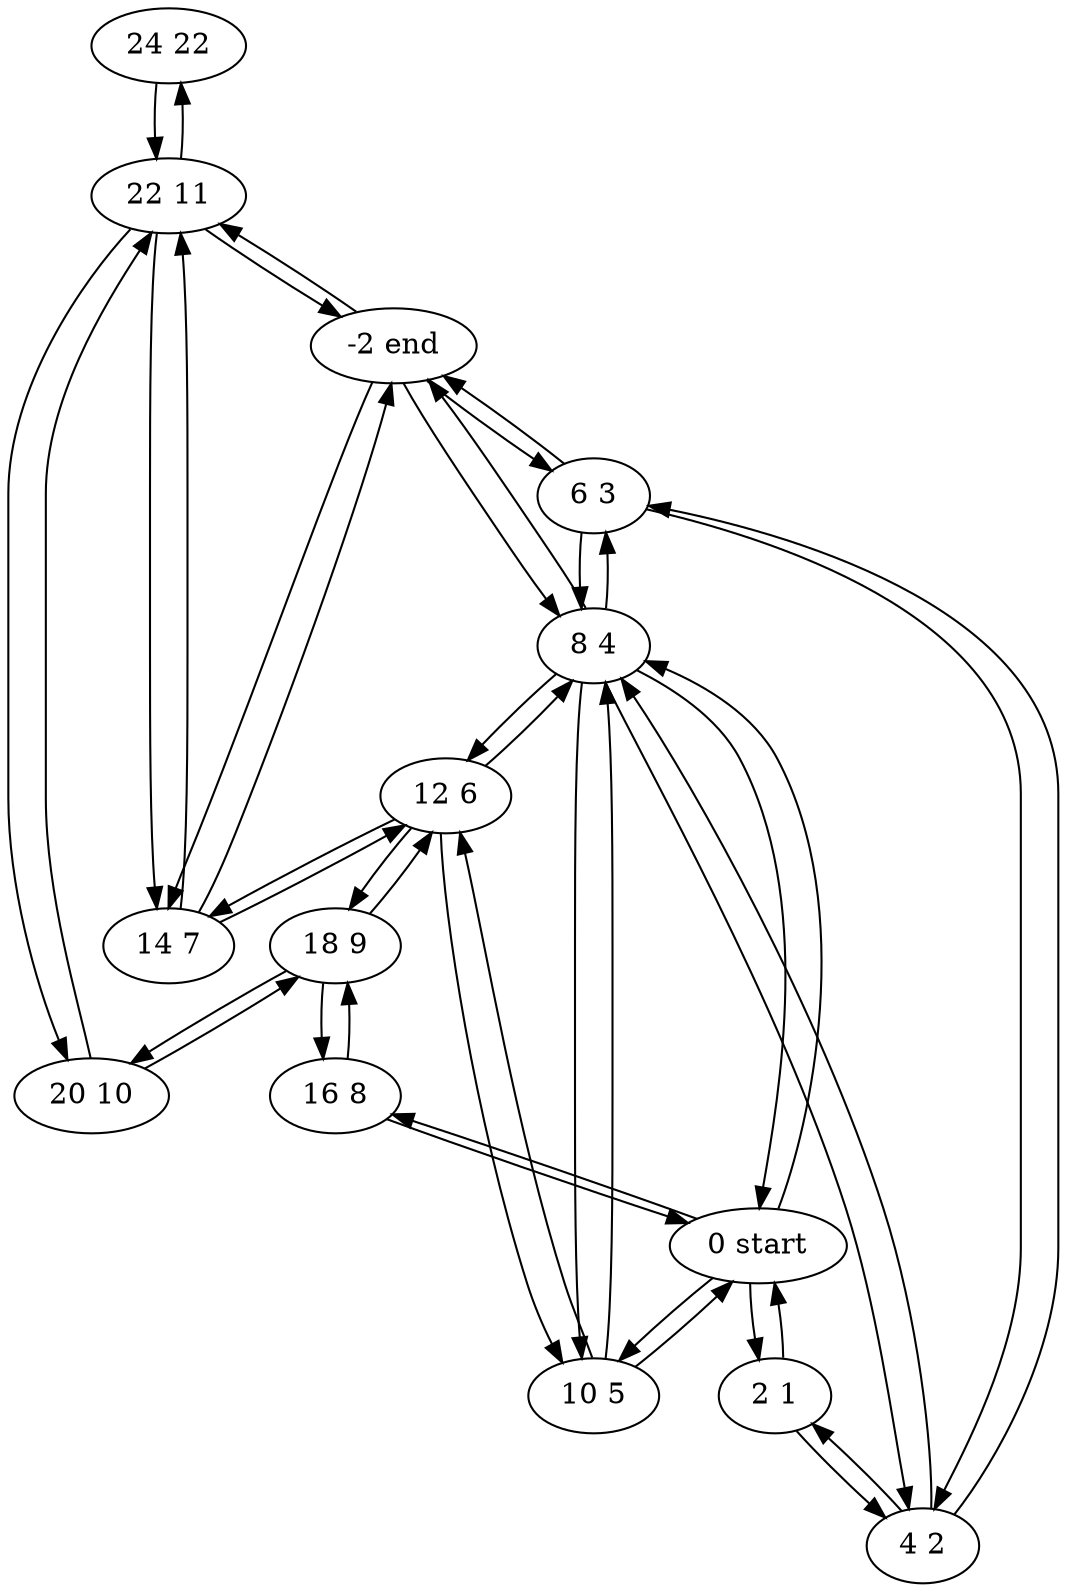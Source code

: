 digraph 3 {
	"24 22";
	"22 11";
	"20 10";
	"18 9";
	"16 8";
	"14 7";
	"12 6";
	"10 5";
	"8 4";
	"6 3";
	"4 2";
	"2 1";
	"0 start";
	"-2 end";
	"24 22" -> "22 11";
	"22 11" -> "-2 end";
	"22 11" -> "14 7";
	"22 11" -> "20 10";
	"22 11" -> "24 22";
	"20 10" -> "22 11";
	"20 10" -> "18 9";
	"18 9" -> "20 10";
	"18 9" -> "12 6";
	"18 9" -> "16 8";
	"16 8" -> "18 9";
	"16 8" -> "0 start";
	"14 7" -> "-2 end";
	"14 7" -> "12 6";
	"14 7" -> "22 11";
	"12 6" -> "14 7";
	"12 6" -> "18 9";
	"12 6" -> "8 4";
	"12 6" -> "10 5";
	"10 5" -> "12 6";
	"10 5" -> "0 start";
	"10 5" -> "8 4";
	"8 4" -> "-2 end";
	"8 4" -> "12 6";
	"8 4" -> "0 start";
	"8 4" -> "4 2";
	"8 4" -> "6 3";
	"8 4" -> "10 5";
	"6 3" -> "-2 end";
	"6 3" -> "8 4";
	"6 3" -> "4 2";
	"4 2" -> "6 3";
	"4 2" -> "8 4";
	"4 2" -> "2 1";
	"2 1" -> "4 2";
	"2 1" -> "0 start";
	"0 start" -> "2 1";
	"0 start" -> "8 4";
	"0 start" -> "10 5";
	"0 start" -> "16 8";
	"-2 end" -> "22 11";
	"-2 end" -> "14 7";
	"-2 end" -> "8 4";
	"-2 end" -> "6 3";
	}

